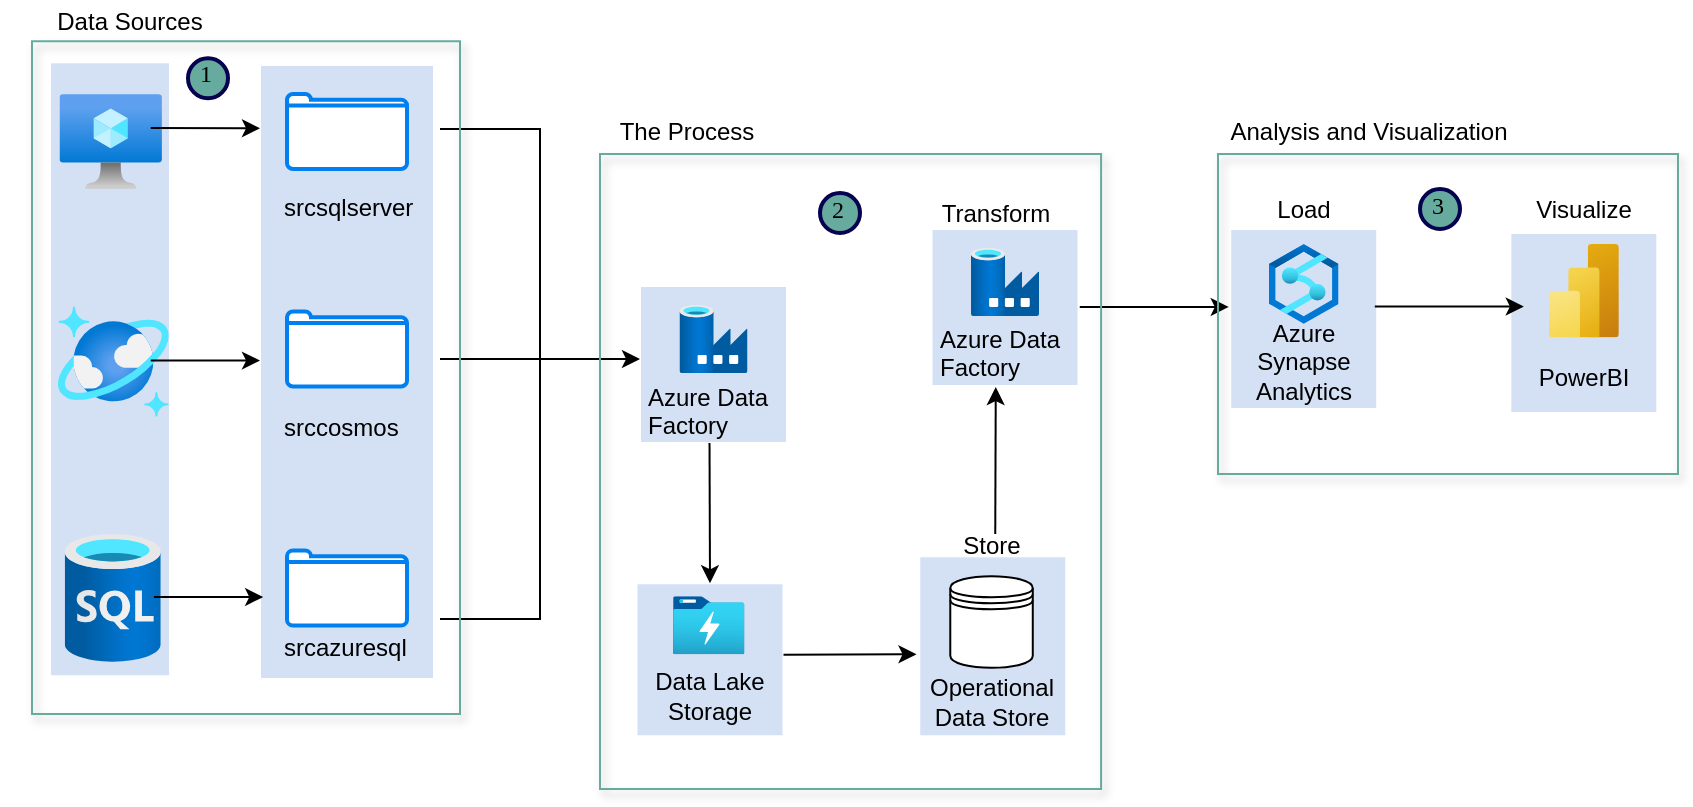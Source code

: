 <mxfile version="24.3.1" type="google">
  <diagram name="Page-1" id="rx-Yfq2z4et2cV2npmp9">
    <mxGraphModel grid="1" page="1" gridSize="10" guides="1" tooltips="1" connect="1" arrows="1" fold="1" pageScale="1" pageWidth="850" pageHeight="1100" math="0" shadow="0">
      <root>
        <mxCell id="0" />
        <mxCell id="1" parent="0" />
        <mxCell id="NUmesEXi2uAUKovZ_Ap8-33" value="" style="whiteSpace=wrap;html=1;fillColor=#D4E1F5;strokeColor=#FFFFFF;" vertex="1" parent="1">
          <mxGeometry x="15" y="34.13" width="60" height="307" as="geometry" />
        </mxCell>
        <mxCell id="NUmesEXi2uAUKovZ_Ap8-27" value="" style="whiteSpace=wrap;html=1;fillColor=#D4E1F5;strokeColor=#FFFFFF;" vertex="1" parent="1">
          <mxGeometry x="745.16" y="119.5" width="73.5" height="90" as="geometry" />
        </mxCell>
        <mxCell id="NUmesEXi2uAUKovZ_Ap8-25" value="" style="whiteSpace=wrap;html=1;fillColor=#D4E1F5;strokeColor=#FFFFFF;" vertex="1" parent="1">
          <mxGeometry x="449.63" y="281.13" width="73.5" height="90" as="geometry" />
        </mxCell>
        <mxCell id="NUmesEXi2uAUKovZ_Ap8-21" value="" style="whiteSpace=wrap;html=1;fillColor=#D4E1F5;strokeColor=#FFFFFF;" vertex="1" parent="1">
          <mxGeometry x="605.12" y="117.5" width="73.5" height="90" as="geometry" />
        </mxCell>
        <mxCell id="HGpd-uDvLtGwAfLh3Cy7-21" value="" style="whiteSpace=wrap;html=1;fillColor=#D4E1F5;strokeColor=#FFFFFF;" vertex="1" parent="1">
          <mxGeometry x="310" y="146" width="73.5" height="78.5" as="geometry" />
        </mxCell>
        <mxCell id="HGpd-uDvLtGwAfLh3Cy7-17" value="" style="whiteSpace=wrap;html=1;fillColor=#D4E1F5;strokeColor=#FFFFFF;" vertex="1" parent="1">
          <mxGeometry x="308.25" y="294.63" width="73.5" height="76.5" as="geometry" />
        </mxCell>
        <mxCell id="HGpd-uDvLtGwAfLh3Cy7-12" value="" style="whiteSpace=wrap;html=1;fillColor=#D4E1F5;strokeColor=#FFFFFF;" vertex="1" parent="1">
          <mxGeometry x="120" y="35.5" width="87" height="307" as="geometry" />
        </mxCell>
        <mxCell id="HGpd-uDvLtGwAfLh3Cy7-1" value="" style="html=1;verticalLabelPosition=bottom;align=center;labelBackgroundColor=#ffffff;verticalAlign=top;strokeWidth=2;strokeColor=#0080F0;shadow=0;dashed=0;shape=mxgraph.ios7.icons.folder;" vertex="1" parent="1">
          <mxGeometry x="133.5" y="50" width="60" height="37.5" as="geometry" />
        </mxCell>
        <mxCell id="HGpd-uDvLtGwAfLh3Cy7-4" value="srcsqlserver" style="text;whiteSpace=wrap;html=1;" vertex="1" parent="1">
          <mxGeometry x="130" y="92.5" width="100" height="40" as="geometry" />
        </mxCell>
        <mxCell id="HGpd-uDvLtGwAfLh3Cy7-5" value="srccosmos" style="text;whiteSpace=wrap;html=1;" vertex="1" parent="1">
          <mxGeometry x="130" y="202.5" width="90" height="40" as="geometry" />
        </mxCell>
        <mxCell id="HGpd-uDvLtGwAfLh3Cy7-6" value="srcazuresql" style="text;whiteSpace=wrap;html=1;" vertex="1" parent="1">
          <mxGeometry x="130" y="312.5" width="60" height="17.5" as="geometry" />
        </mxCell>
        <mxCell id="HGpd-uDvLtGwAfLh3Cy7-10" value="" style="endArrow=none;html=1;rounded=0;" edge="1" parent="1">
          <mxGeometry relative="1" as="geometry">
            <mxPoint x="210" y="67.5" as="sourcePoint" />
            <mxPoint x="210" y="312.5" as="targetPoint" />
            <Array as="points">
              <mxPoint x="260" y="67.5" />
              <mxPoint x="260" y="312.5" />
            </Array>
          </mxGeometry>
        </mxCell>
        <mxCell id="HGpd-uDvLtGwAfLh3Cy7-11" value="" style="endArrow=none;html=1;rounded=0;" edge="1" parent="1">
          <mxGeometry relative="1" as="geometry">
            <mxPoint x="210" y="182.5" as="sourcePoint" />
            <mxPoint x="260" y="182.5" as="targetPoint" />
          </mxGeometry>
        </mxCell>
        <mxCell id="HGpd-uDvLtGwAfLh3Cy7-14" value="" style="edgeStyle=none;orthogonalLoop=1;jettySize=auto;html=1;rounded=0;" edge="1" parent="1">
          <mxGeometry width="80" relative="1" as="geometry">
            <mxPoint x="260" y="182.5" as="sourcePoint" />
            <mxPoint x="310" y="182.5" as="targetPoint" />
            <Array as="points" />
          </mxGeometry>
        </mxCell>
        <mxCell id="HGpd-uDvLtGwAfLh3Cy7-15" value="" style="image;aspect=fixed;html=1;points=[];align=center;fontSize=12;image=img/lib/azure2/storage/Data_Lake_Storage_Gen1.svg;" vertex="1" parent="1">
          <mxGeometry x="326.54" y="301.13" width="35.69" height="29" as="geometry" />
        </mxCell>
        <mxCell id="HGpd-uDvLtGwAfLh3Cy7-16" value="Store" style="text;strokeColor=none;align=center;fillColor=none;html=1;verticalAlign=middle;whiteSpace=wrap;rounded=0;" vertex="1" parent="1">
          <mxGeometry x="455.76" y="261.13" width="60" height="30" as="geometry" />
        </mxCell>
        <mxCell id="HGpd-uDvLtGwAfLh3Cy7-18" value=" Data Lake Storage" style="text;strokeColor=none;align=center;fillColor=none;html=1;verticalAlign=middle;whiteSpace=wrap;rounded=0;" vertex="1" parent="1">
          <mxGeometry x="315" y="336.13" width="60" height="30" as="geometry" />
        </mxCell>
        <mxCell id="HGpd-uDvLtGwAfLh3Cy7-20" value="" style="image;aspect=fixed;html=1;points=[];align=center;fontSize=12;image=img/lib/azure2/databases/Data_Factory.svg;" vertex="1" parent="1">
          <mxGeometry x="329.75" y="155.5" width="34" height="34" as="geometry" />
        </mxCell>
        <mxCell id="HGpd-uDvLtGwAfLh3Cy7-22" value="Azure Data Factory" style="text;whiteSpace=wrap;html=1;" vertex="1" parent="1">
          <mxGeometry x="311.75" y="187.5" width="70" height="40" as="geometry" />
        </mxCell>
        <mxCell id="HGpd-uDvLtGwAfLh3Cy7-24" value="" style="edgeStyle=none;orthogonalLoop=1;jettySize=auto;html=1;rounded=0;" edge="1" parent="1">
          <mxGeometry width="80" relative="1" as="geometry">
            <mxPoint x="381.75" y="330.38" as="sourcePoint" />
            <mxPoint x="448.25" y="330.13" as="targetPoint" />
            <Array as="points" />
          </mxGeometry>
        </mxCell>
        <mxCell id="HGpd-uDvLtGwAfLh3Cy7-25" value="" style="image;aspect=fixed;html=1;points=[];align=center;fontSize=12;image=img/lib/azure2/analytics/Azure_Synapse_Analytics.svg;" vertex="1" parent="1">
          <mxGeometry x="624.48" y="125" width="34.78" height="40" as="geometry" />
        </mxCell>
        <mxCell id="NUmesEXi2uAUKovZ_Ap8-2" value="" style="image;aspect=fixed;html=1;points=[];align=center;fontSize=12;image=img/lib/azure2/analytics/Power_BI_Embedded.svg;" vertex="1" parent="1">
          <mxGeometry x="764.38" y="125" width="35.06" height="46.75" as="geometry" />
        </mxCell>
        <mxCell id="NUmesEXi2uAUKovZ_Ap8-3" value="" style="image;aspect=fixed;html=1;points=[];align=center;fontSize=12;image=img/lib/azure2/databases/Azure_Cosmos_DB.svg;" vertex="1" parent="1">
          <mxGeometry x="19" y="156.13" width="55.37" height="55.37" as="geometry" />
        </mxCell>
        <mxCell id="NUmesEXi2uAUKovZ_Ap8-5" value="" style="image;aspect=fixed;html=1;points=[];align=center;fontSize=12;image=img/lib/azure2/databases/SQL_Database.svg;" vertex="1" parent="1">
          <mxGeometry x="22.37" y="270" width="48" height="64" as="geometry" />
        </mxCell>
        <mxCell id="NUmesEXi2uAUKovZ_Ap8-8" value="" style="image;aspect=fixed;html=1;points=[];align=center;fontSize=12;image=img/lib/azure2/compute/Virtual_Machine.svg;" vertex="1" parent="1">
          <mxGeometry x="19.76" y="50" width="51.21" height="47.5" as="geometry" />
        </mxCell>
        <mxCell id="NUmesEXi2uAUKovZ_Ap8-9" value="" style="edgeStyle=none;orthogonalLoop=1;jettySize=auto;html=1;rounded=0;entryX=0;entryY=0.103;entryDx=0;entryDy=0;entryPerimeter=0;" edge="1" parent="1" target="HGpd-uDvLtGwAfLh3Cy7-12">
          <mxGeometry width="80" relative="1" as="geometry">
            <mxPoint x="65.37" y="67" as="sourcePoint" />
            <mxPoint x="110" y="70" as="targetPoint" />
            <Array as="points" />
          </mxGeometry>
        </mxCell>
        <mxCell id="NUmesEXi2uAUKovZ_Ap8-10" value="" style="edgeStyle=none;orthogonalLoop=1;jettySize=auto;html=1;rounded=0;entryX=0;entryY=0.103;entryDx=0;entryDy=0;entryPerimeter=0;" edge="1" parent="1">
          <mxGeometry width="80" relative="1" as="geometry">
            <mxPoint x="65.37" y="183.31" as="sourcePoint" />
            <mxPoint x="120" y="183.31" as="targetPoint" />
            <Array as="points" />
          </mxGeometry>
        </mxCell>
        <mxCell id="NUmesEXi2uAUKovZ_Ap8-11" value="" style="edgeStyle=none;orthogonalLoop=1;jettySize=auto;html=1;rounded=0;entryX=0;entryY=0.103;entryDx=0;entryDy=0;entryPerimeter=0;" edge="1" parent="1">
          <mxGeometry width="80" relative="1" as="geometry">
            <mxPoint x="66.97" y="301.5" as="sourcePoint" />
            <mxPoint x="121.6" y="301.5" as="targetPoint" />
            <Array as="points" />
          </mxGeometry>
        </mxCell>
        <mxCell id="NUmesEXi2uAUKovZ_Ap8-12" value="" style="html=1;verticalLabelPosition=bottom;align=center;labelBackgroundColor=#ffffff;verticalAlign=top;strokeWidth=2;strokeColor=#0080F0;shadow=0;dashed=0;shape=mxgraph.ios7.icons.folder;" vertex="1" parent="1">
          <mxGeometry x="133.5" y="158.75" width="60" height="37.5" as="geometry" />
        </mxCell>
        <mxCell id="NUmesEXi2uAUKovZ_Ap8-13" value="" style="html=1;verticalLabelPosition=bottom;align=center;labelBackgroundColor=#ffffff;verticalAlign=top;strokeWidth=2;strokeColor=#0080F0;shadow=0;dashed=0;shape=mxgraph.ios7.icons.folder;" vertex="1" parent="1">
          <mxGeometry x="133.5" y="278.25" width="60" height="37.5" as="geometry" />
        </mxCell>
        <mxCell id="NUmesEXi2uAUKovZ_Ap8-14" value="" style="shape=datastore;whiteSpace=wrap;html=1;" vertex="1" parent="1">
          <mxGeometry x="465.14" y="291.13" width="41.25" height="45.75" as="geometry" />
        </mxCell>
        <mxCell id="NUmesEXi2uAUKovZ_Ap8-15" value=" Operational Data Store" style="text;strokeColor=none;align=center;fillColor=none;html=1;verticalAlign=middle;whiteSpace=wrap;rounded=0;" vertex="1" parent="1">
          <mxGeometry x="455.76" y="341.13" width="60" height="25.75" as="geometry" />
        </mxCell>
        <mxCell id="NUmesEXi2uAUKovZ_Ap8-16" value="" style="whiteSpace=wrap;html=1;fillColor=#D4E1F5;strokeColor=#FFFFFF;" vertex="1" parent="1">
          <mxGeometry x="455.76" y="117.5" width="73.5" height="78.5" as="geometry" />
        </mxCell>
        <mxCell id="NUmesEXi2uAUKovZ_Ap8-17" value="" style="image;aspect=fixed;html=1;points=[];align=center;fontSize=12;image=img/lib/azure2/databases/Data_Factory.svg;" vertex="1" parent="1">
          <mxGeometry x="475.51" y="127" width="34" height="34" as="geometry" />
        </mxCell>
        <mxCell id="NUmesEXi2uAUKovZ_Ap8-18" value="Azure Data Factory" style="text;whiteSpace=wrap;html=1;" vertex="1" parent="1">
          <mxGeometry x="457.51" y="159" width="70" height="40" as="geometry" />
        </mxCell>
        <mxCell id="NUmesEXi2uAUKovZ_Ap8-19" value="Transform" style="text;strokeColor=none;align=center;fillColor=none;html=1;verticalAlign=middle;whiteSpace=wrap;rounded=0;" vertex="1" parent="1">
          <mxGeometry x="457.51" y="99.5" width="60" height="20" as="geometry" />
        </mxCell>
        <mxCell id="NUmesEXi2uAUKovZ_Ap8-20" value="" style="edgeStyle=none;orthogonalLoop=1;jettySize=auto;html=1;rounded=0;" edge="1" parent="1">
          <mxGeometry width="80" relative="1" as="geometry">
            <mxPoint x="487.63" y="270" as="sourcePoint" />
            <mxPoint x="487.88" y="196.5" as="targetPoint" />
            <Array as="points" />
          </mxGeometry>
        </mxCell>
        <mxCell id="NUmesEXi2uAUKovZ_Ap8-22" value=" Azure Synapse Analytics" style="text;strokeColor=none;align=center;fillColor=none;html=1;verticalAlign=middle;whiteSpace=wrap;rounded=0;" vertex="1" parent="1">
          <mxGeometry x="611.87" y="169" width="60" height="30" as="geometry" />
        </mxCell>
        <mxCell id="NUmesEXi2uAUKovZ_Ap8-23" value="" style="edgeStyle=none;orthogonalLoop=1;jettySize=auto;html=1;rounded=0;entryX=-0.01;entryY=0.433;entryDx=0;entryDy=0;entryPerimeter=0;" edge="1" parent="1" target="NUmesEXi2uAUKovZ_Ap8-21">
          <mxGeometry width="80" relative="1" as="geometry">
            <mxPoint x="529.88" y="156.5" as="sourcePoint" />
            <mxPoint x="596.38" y="156.25" as="targetPoint" />
            <Array as="points" />
          </mxGeometry>
        </mxCell>
        <mxCell id="NUmesEXi2uAUKovZ_Ap8-24" value="Load" style="text;strokeColor=none;align=center;fillColor=none;html=1;verticalAlign=middle;whiteSpace=wrap;rounded=0;" vertex="1" parent="1">
          <mxGeometry x="611.87" y="97.5" width="60" height="20" as="geometry" />
        </mxCell>
        <mxCell id="NUmesEXi2uAUKovZ_Ap8-26" value="" style="edgeStyle=none;orthogonalLoop=1;jettySize=auto;html=1;rounded=0;exitX=0.5;exitY=1;exitDx=0;exitDy=0;entryX=0.5;entryY=0;entryDx=0;entryDy=0;" edge="1" parent="1" target="HGpd-uDvLtGwAfLh3Cy7-17">
          <mxGeometry width="80" relative="1" as="geometry">
            <mxPoint x="344.76" y="224.5" as="sourcePoint" />
            <mxPoint x="343.89" y="283" as="targetPoint" />
            <Array as="points" />
          </mxGeometry>
        </mxCell>
        <mxCell id="NUmesEXi2uAUKovZ_Ap8-28" value=" PowerBI" style="text;strokeColor=none;align=center;fillColor=none;html=1;verticalAlign=middle;whiteSpace=wrap;rounded=0;" vertex="1" parent="1">
          <mxGeometry x="751.91" y="177" width="60" height="30" as="geometry" />
        </mxCell>
        <mxCell id="NUmesEXi2uAUKovZ_Ap8-29" value="Visualize" style="text;strokeColor=none;align=center;fillColor=none;html=1;verticalAlign=middle;whiteSpace=wrap;rounded=0;" vertex="1" parent="1">
          <mxGeometry x="751.91" y="97.5" width="60" height="20" as="geometry" />
        </mxCell>
        <mxCell id="NUmesEXi2uAUKovZ_Ap8-30" value="" style="edgeStyle=none;orthogonalLoop=1;jettySize=auto;html=1;rounded=0;entryX=-0.01;entryY=0.433;entryDx=0;entryDy=0;entryPerimeter=0;" edge="1" parent="1">
          <mxGeometry width="80" relative="1" as="geometry">
            <mxPoint x="677.41" y="156.25" as="sourcePoint" />
            <mxPoint x="751.91" y="156.25" as="targetPoint" />
            <Array as="points" />
          </mxGeometry>
        </mxCell>
        <mxCell id="_nQn9WFzphoiNgNTQNWu-1" value="" style="whiteSpace=wrap;html=1;fillColor=none;strokeColor=#67AB9F;shadow=1;" vertex="1" parent="1">
          <mxGeometry x="6" y="23.63" width="214" height="336.37" as="geometry" />
        </mxCell>
        <mxCell id="_nQn9WFzphoiNgNTQNWu-3" value="Data Sources" style="text;strokeColor=none;align=center;fillColor=none;html=1;verticalAlign=middle;whiteSpace=wrap;rounded=0;" vertex="1" parent="1">
          <mxGeometry x="-10.0" y="3.63" width="130" height="20" as="geometry" />
        </mxCell>
        <mxCell id="_nQn9WFzphoiNgNTQNWu-4" value="" style="whiteSpace=wrap;html=1;fillColor=none;strokeColor=#67AB9F;shadow=1;" vertex="1" parent="1">
          <mxGeometry x="599" y="80" width="230" height="160" as="geometry" />
        </mxCell>
        <mxCell id="_nQn9WFzphoiNgNTQNWu-5" value="Analysis and Visualization" style="text;strokeColor=none;align=center;fillColor=none;html=1;verticalAlign=middle;whiteSpace=wrap;rounded=0;" vertex="1" parent="1">
          <mxGeometry x="599" y="58.75" width="151" height="20" as="geometry" />
        </mxCell>
        <mxCell id="_nQn9WFzphoiNgNTQNWu-6" value="" style="whiteSpace=wrap;html=1;fillColor=none;strokeColor=#67AB9F;shadow=1;" vertex="1" parent="1">
          <mxGeometry x="290" y="80" width="250.54" height="317.5" as="geometry" />
        </mxCell>
        <mxCell id="_nQn9WFzphoiNgNTQNWu-7" value="The Process" style="text;strokeColor=none;align=center;fillColor=none;html=1;verticalAlign=middle;whiteSpace=wrap;rounded=0;" vertex="1" parent="1">
          <mxGeometry x="282.5" y="58.75" width="101" height="20" as="geometry" />
        </mxCell>
        <mxCell id="_nQn9WFzphoiNgNTQNWu-8" value="1" style="ellipse;whiteSpace=wrap;html=1;aspect=fixed;strokeWidth=2;fontFamily=Tahoma;spacingBottom=4;spacingRight=2;strokeColor=#05024F;fillColor=#67AB9F;" vertex="1" parent="1">
          <mxGeometry x="84" y="32.13" width="20" height="20" as="geometry" />
        </mxCell>
        <mxCell id="_nQn9WFzphoiNgNTQNWu-9" value="2" style="ellipse;whiteSpace=wrap;html=1;aspect=fixed;strokeWidth=2;fontFamily=Tahoma;spacingBottom=4;spacingRight=2;strokeColor=#05024F;fillColor=#67AB9F;" vertex="1" parent="1">
          <mxGeometry x="400" y="99.5" width="20" height="20" as="geometry" />
        </mxCell>
        <mxCell id="_nQn9WFzphoiNgNTQNWu-10" value="3" style="ellipse;whiteSpace=wrap;html=1;aspect=fixed;strokeWidth=2;fontFamily=Tahoma;spacingBottom=4;spacingRight=2;strokeColor=#05024F;fillColor=#67AB9F;" vertex="1" parent="1">
          <mxGeometry x="700" y="97.5" width="20" height="20" as="geometry" />
        </mxCell>
      </root>
    </mxGraphModel>
  </diagram>
</mxfile>

